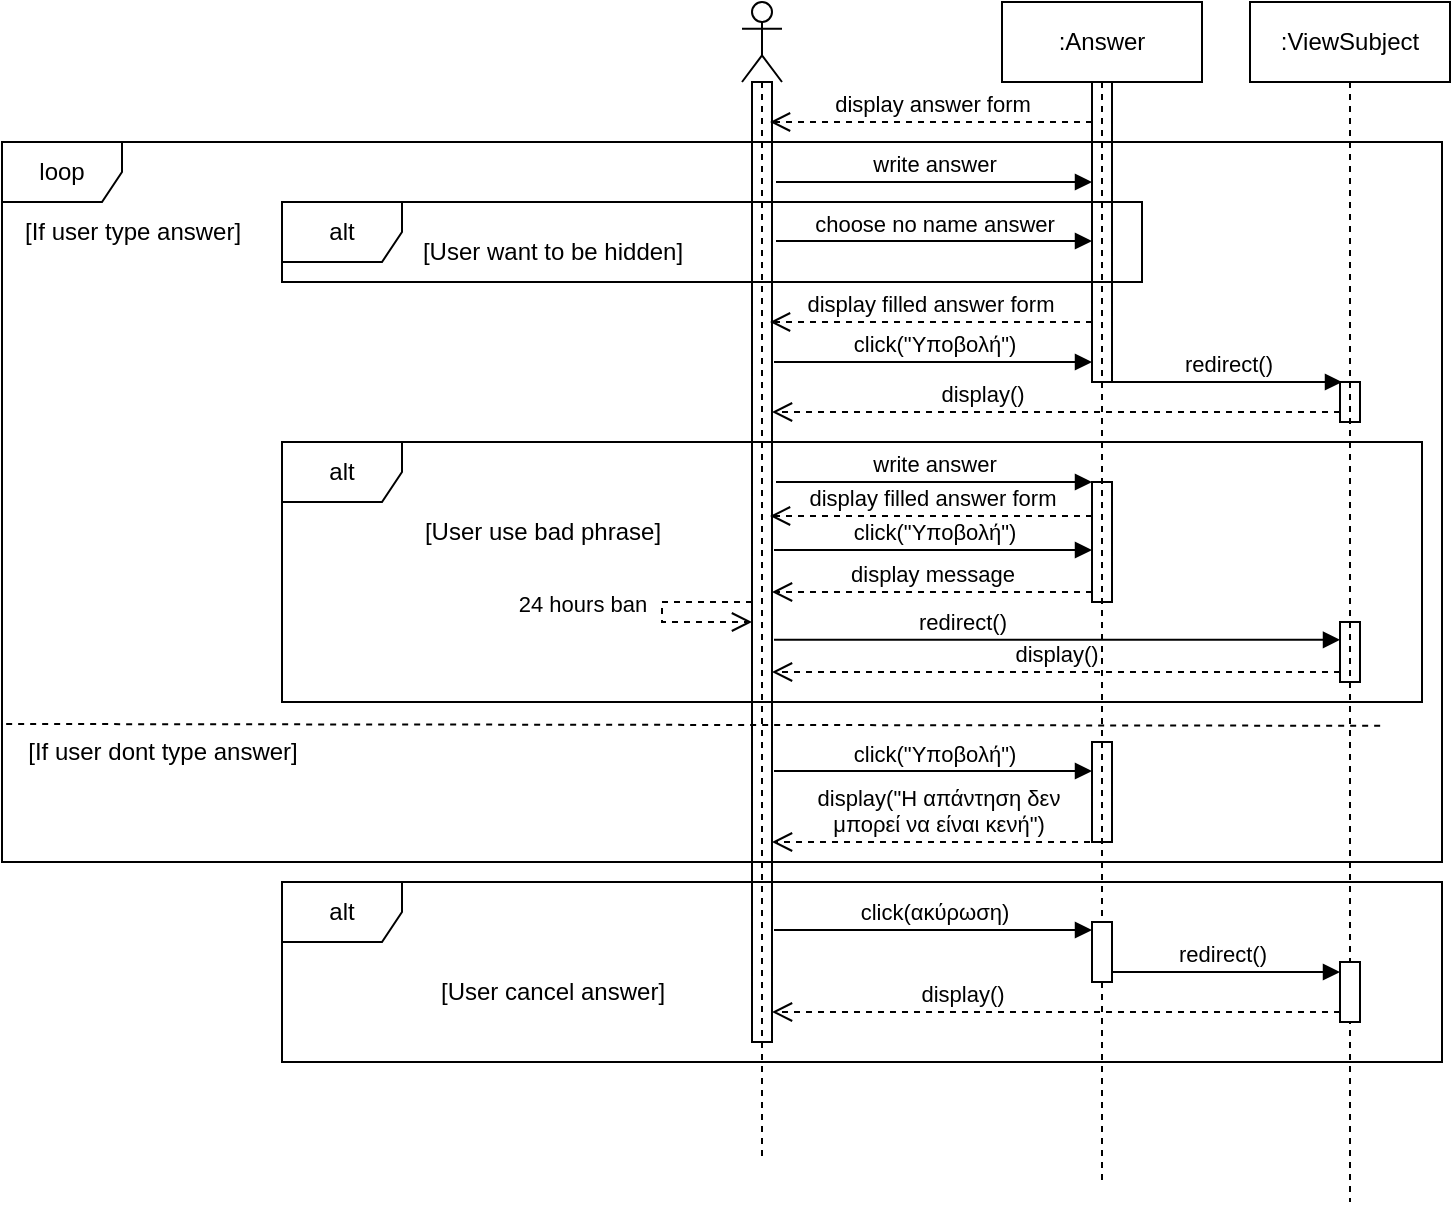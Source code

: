 <mxfile version="27.0.5">
  <diagram name="Σελίδα-1" id="nQr8qfGo8-mAm3RJc1jo">
    <mxGraphModel dx="1611" dy="1102" grid="1" gridSize="10" guides="1" tooltips="1" connect="1" arrows="1" fold="1" page="1" pageScale="1" pageWidth="827" pageHeight="1169" math="0" shadow="0" adaptiveColors="none">
      <root>
        <mxCell id="0" />
        <mxCell id="1" parent="0" />
        <mxCell id="SmGr0h7oMXAJf0F9QQOU-1" value="" style="html=1;points=[[0,0,0,0,5],[0,1,0,0,-5],[1,0,0,0,5],[1,1,0,0,-5]];perimeter=orthogonalPerimeter;outlineConnect=0;targetShapes=umlLifeline;portConstraint=eastwest;newEdgeStyle={&quot;curved&quot;:0,&quot;rounded&quot;:0};" vertex="1" parent="1">
          <mxGeometry x="115" y="160" width="10" height="480" as="geometry" />
        </mxCell>
        <mxCell id="SmGr0h7oMXAJf0F9QQOU-2" value="24 hours ban" style="html=1;verticalAlign=bottom;endArrow=open;dashed=1;endSize=8;curved=0;rounded=0;" edge="1" parent="1" source="SmGr0h7oMXAJf0F9QQOU-1" target="SmGr0h7oMXAJf0F9QQOU-1">
          <mxGeometry x="0.1" y="-40" relative="1" as="geometry">
            <mxPoint x="110" y="420" as="sourcePoint" />
            <mxPoint x="30" y="420" as="targetPoint" />
            <Array as="points">
              <mxPoint x="70" y="420" />
              <mxPoint x="70" y="430" />
            </Array>
            <mxPoint x="-40" y="-40" as="offset" />
          </mxGeometry>
        </mxCell>
        <mxCell id="SmGr0h7oMXAJf0F9QQOU-3" value="[User want to be hidden]" style="text;html=1;align=center;verticalAlign=middle;resizable=0;points=[];autosize=1;strokeColor=none;fillColor=none;" vertex="1" parent="1">
          <mxGeometry x="-60" y="230" width="150" height="30" as="geometry" />
        </mxCell>
        <mxCell id="SmGr0h7oMXAJf0F9QQOU-4" value="" style="html=1;points=[[0,0,0,0,5],[0,1,0,0,-5],[1,0,0,0,5],[1,1,0,0,-5]];perimeter=orthogonalPerimeter;outlineConnect=0;targetShapes=umlLifeline;portConstraint=eastwest;newEdgeStyle={&quot;curved&quot;:0,&quot;rounded&quot;:0};" vertex="1" parent="1">
          <mxGeometry x="285" y="160" width="10" height="150" as="geometry" />
        </mxCell>
        <mxCell id="SmGr0h7oMXAJf0F9QQOU-5" value="write answer" style="html=1;verticalAlign=bottom;endArrow=block;curved=0;rounded=0;entryX=-0.2;entryY=0.54;entryDx=0;entryDy=0;entryPerimeter=0;" edge="1" parent="1">
          <mxGeometry width="80" relative="1" as="geometry">
            <mxPoint x="127" y="210.0" as="sourcePoint" />
            <mxPoint x="285" y="210.0" as="targetPoint" />
          </mxGeometry>
        </mxCell>
        <mxCell id="SmGr0h7oMXAJf0F9QQOU-6" value="display answer form" style="html=1;verticalAlign=bottom;endArrow=open;dashed=1;endSize=8;curved=0;rounded=0;entryX=0.9;entryY=0.035;entryDx=0;entryDy=0;entryPerimeter=0;" edge="1" parent="1">
          <mxGeometry relative="1" as="geometry">
            <mxPoint x="285" y="180.0" as="sourcePoint" />
            <mxPoint x="124" y="180.0" as="targetPoint" />
          </mxGeometry>
        </mxCell>
        <mxCell id="SmGr0h7oMXAJf0F9QQOU-7" value="choose no name answer" style="html=1;verticalAlign=bottom;endArrow=block;curved=0;rounded=0;exitX=1.2;exitY=0.097;exitDx=0;exitDy=0;exitPerimeter=0;" edge="1" parent="1">
          <mxGeometry width="80" relative="1" as="geometry">
            <mxPoint x="127" y="239.5" as="sourcePoint" />
            <mxPoint x="285" y="239.5" as="targetPoint" />
          </mxGeometry>
        </mxCell>
        <mxCell id="SmGr0h7oMXAJf0F9QQOU-8" value="alt" style="shape=umlFrame;whiteSpace=wrap;html=1;pointerEvents=0;" vertex="1" parent="1">
          <mxGeometry x="-120" y="220" width="430" height="40" as="geometry" />
        </mxCell>
        <mxCell id="SmGr0h7oMXAJf0F9QQOU-9" value="display filled answer form" style="html=1;verticalAlign=bottom;endArrow=open;dashed=1;endSize=8;curved=0;rounded=0;" edge="1" parent="1">
          <mxGeometry x="0.006" relative="1" as="geometry">
            <mxPoint x="285" y="280" as="sourcePoint" />
            <mxPoint x="124" y="280" as="targetPoint" />
            <mxPoint as="offset" />
          </mxGeometry>
        </mxCell>
        <mxCell id="SmGr0h7oMXAJf0F9QQOU-10" value="loop" style="shape=umlFrame;whiteSpace=wrap;html=1;pointerEvents=0;" vertex="1" parent="1">
          <mxGeometry x="-260" y="190" width="720" height="360" as="geometry" />
        </mxCell>
        <mxCell id="SmGr0h7oMXAJf0F9QQOU-11" value="[If user type answer]" style="text;html=1;align=center;verticalAlign=middle;resizable=0;points=[];autosize=1;strokeColor=none;fillColor=none;" vertex="1" parent="1">
          <mxGeometry x="-260" y="220" width="130" height="30" as="geometry" />
        </mxCell>
        <mxCell id="SmGr0h7oMXAJf0F9QQOU-12" value="" style="html=1;points=[[0,0,0,0,5],[0,1,0,0,-5],[1,0,0,0,5],[1,1,0,0,-5]];perimeter=orthogonalPerimeter;outlineConnect=0;targetShapes=umlLifeline;portConstraint=eastwest;newEdgeStyle={&quot;curved&quot;:0,&quot;rounded&quot;:0};" vertex="1" parent="1">
          <mxGeometry x="409" y="310" width="10" height="20" as="geometry" />
        </mxCell>
        <mxCell id="SmGr0h7oMXAJf0F9QQOU-13" value="" style="html=1;points=[[0,0,0,0,5],[0,1,0,0,-5],[1,0,0,0,5],[1,1,0,0,-5]];perimeter=orthogonalPerimeter;outlineConnect=0;targetShapes=umlLifeline;portConstraint=eastwest;newEdgeStyle={&quot;curved&quot;:0,&quot;rounded&quot;:0};" vertex="1" parent="1">
          <mxGeometry x="409" y="430" width="10" height="30" as="geometry" />
        </mxCell>
        <mxCell id="SmGr0h7oMXAJf0F9QQOU-14" value="redirect()" style="html=1;verticalAlign=bottom;endArrow=block;curved=0;rounded=0;" edge="1" parent="1">
          <mxGeometry width="80" relative="1" as="geometry">
            <mxPoint x="295" y="310" as="sourcePoint" />
            <mxPoint x="410" y="310" as="targetPoint" />
          </mxGeometry>
        </mxCell>
        <mxCell id="SmGr0h7oMXAJf0F9QQOU-15" value="display()" style="html=1;verticalAlign=bottom;endArrow=open;dashed=1;endSize=8;curved=0;rounded=0;exitX=0;exitY=1;exitDx=0;exitDy=-5;exitPerimeter=0;" edge="1" parent="1" source="SmGr0h7oMXAJf0F9QQOU-12" target="SmGr0h7oMXAJf0F9QQOU-1">
          <mxGeometry x="0.261" relative="1" as="geometry">
            <mxPoint x="220" y="320" as="sourcePoint" />
            <mxPoint x="140" y="320" as="targetPoint" />
            <mxPoint as="offset" />
          </mxGeometry>
        </mxCell>
        <mxCell id="SmGr0h7oMXAJf0F9QQOU-16" value="alt" style="shape=umlFrame;whiteSpace=wrap;html=1;pointerEvents=0;" vertex="1" parent="1">
          <mxGeometry x="-120" y="340" width="570" height="130" as="geometry" />
        </mxCell>
        <mxCell id="SmGr0h7oMXAJf0F9QQOU-17" value="[User use bad phrase]" style="text;html=1;align=center;verticalAlign=middle;resizable=0;points=[];autosize=1;strokeColor=none;fillColor=none;" vertex="1" parent="1">
          <mxGeometry x="-60" y="370" width="140" height="30" as="geometry" />
        </mxCell>
        <mxCell id="SmGr0h7oMXAJf0F9QQOU-18" value="" style="html=1;points=[[0,0,0,0,5],[0,1,0,0,-5],[1,0,0,0,5],[1,1,0,0,-5]];perimeter=orthogonalPerimeter;outlineConnect=0;targetShapes=umlLifeline;portConstraint=eastwest;newEdgeStyle={&quot;curved&quot;:0,&quot;rounded&quot;:0};" vertex="1" parent="1">
          <mxGeometry x="285" y="360" width="10" height="60" as="geometry" />
        </mxCell>
        <mxCell id="SmGr0h7oMXAJf0F9QQOU-19" value="write answer" style="html=1;verticalAlign=bottom;endArrow=block;curved=0;rounded=0;entryX=-0.2;entryY=0.54;entryDx=0;entryDy=0;entryPerimeter=0;" edge="1" parent="1">
          <mxGeometry width="80" relative="1" as="geometry">
            <mxPoint x="127" y="360.0" as="sourcePoint" />
            <mxPoint x="285" y="360.0" as="targetPoint" />
          </mxGeometry>
        </mxCell>
        <mxCell id="SmGr0h7oMXAJf0F9QQOU-20" value="display filled answer form" style="html=1;verticalAlign=bottom;endArrow=open;dashed=1;endSize=8;curved=0;rounded=0;entryX=0.9;entryY=0.167;entryDx=0;entryDy=0;entryPerimeter=0;" edge="1" parent="1">
          <mxGeometry relative="1" as="geometry">
            <mxPoint x="285" y="377" as="sourcePoint" />
            <mxPoint x="124" y="377" as="targetPoint" />
          </mxGeometry>
        </mxCell>
        <mxCell id="SmGr0h7oMXAJf0F9QQOU-21" value="click(&quot;Υποβολή&quot;)" style="html=1;verticalAlign=bottom;endArrow=block;curved=0;rounded=0;" edge="1" parent="1">
          <mxGeometry width="80" relative="1" as="geometry">
            <mxPoint x="126" y="300" as="sourcePoint" />
            <mxPoint x="285" y="300" as="targetPoint" />
          </mxGeometry>
        </mxCell>
        <mxCell id="SmGr0h7oMXAJf0F9QQOU-22" value="click(&quot;Υποβολή&quot;)" style="html=1;verticalAlign=bottom;endArrow=block;curved=0;rounded=0;" edge="1" parent="1">
          <mxGeometry width="80" relative="1" as="geometry">
            <mxPoint x="126" y="394" as="sourcePoint" />
            <mxPoint x="285" y="394" as="targetPoint" />
          </mxGeometry>
        </mxCell>
        <mxCell id="SmGr0h7oMXAJf0F9QQOU-23" value="display message" style="html=1;verticalAlign=bottom;endArrow=open;dashed=1;endSize=8;curved=0;rounded=0;exitX=0;exitY=1;exitDx=0;exitDy=-5;exitPerimeter=0;" edge="1" parent="1" source="SmGr0h7oMXAJf0F9QQOU-18" target="SmGr0h7oMXAJf0F9QQOU-1">
          <mxGeometry relative="1" as="geometry">
            <mxPoint x="210" y="420" as="sourcePoint" />
            <mxPoint x="130" y="420" as="targetPoint" />
          </mxGeometry>
        </mxCell>
        <mxCell id="SmGr0h7oMXAJf0F9QQOU-24" value="" style="endArrow=none;dashed=1;html=1;rounded=0;exitX=0.013;exitY=0.033;exitDx=0;exitDy=0;exitPerimeter=0;entryX=1.001;entryY=0.645;entryDx=0;entryDy=0;entryPerimeter=0;" edge="1" parent="1" source="SmGr0h7oMXAJf0F9QQOU-25">
          <mxGeometry width="50" height="50" relative="1" as="geometry">
            <mxPoint x="-220" y="510" as="sourcePoint" />
            <mxPoint x="430.69" y="481.9" as="targetPoint" />
          </mxGeometry>
        </mxCell>
        <mxCell id="SmGr0h7oMXAJf0F9QQOU-25" value="[If user dont type answer]" style="text;html=1;align=center;verticalAlign=middle;resizable=0;points=[];autosize=1;strokeColor=none;fillColor=none;" vertex="1" parent="1">
          <mxGeometry x="-260" y="480" width="160" height="30" as="geometry" />
        </mxCell>
        <mxCell id="SmGr0h7oMXAJf0F9QQOU-26" value="display(&quot;Η απάντηση δεν&lt;div&gt;μπορεί να είναι κενή&quot;)&lt;/div&gt;" style="html=1;verticalAlign=bottom;endArrow=open;dashed=1;endSize=8;curved=0;rounded=0;exitX=0.5;exitY=1;exitDx=0;exitDy=0;exitPerimeter=0;" edge="1" parent="1" source="SmGr0h7oMXAJf0F9QQOU-28">
          <mxGeometry relative="1" as="geometry">
            <mxPoint x="230" y="530" as="sourcePoint" />
            <mxPoint x="125" y="540" as="targetPoint" />
          </mxGeometry>
        </mxCell>
        <mxCell id="SmGr0h7oMXAJf0F9QQOU-27" value="click(&quot;Υποβολή&quot;)" style="html=1;verticalAlign=bottom;endArrow=block;curved=0;rounded=0;" edge="1" parent="1">
          <mxGeometry width="80" relative="1" as="geometry">
            <mxPoint x="126" y="504.5" as="sourcePoint" />
            <mxPoint x="285" y="504.5" as="targetPoint" />
          </mxGeometry>
        </mxCell>
        <mxCell id="SmGr0h7oMXAJf0F9QQOU-28" value="" style="html=1;points=[[0,0,0,0,5],[0,1,0,0,-5],[1,0,0,0,5],[1,1,0,0,-5]];perimeter=orthogonalPerimeter;outlineConnect=0;targetShapes=umlLifeline;portConstraint=eastwest;newEdgeStyle={&quot;curved&quot;:0,&quot;rounded&quot;:0};" vertex="1" parent="1">
          <mxGeometry x="285" y="490" width="10" height="50" as="geometry" />
        </mxCell>
        <mxCell id="SmGr0h7oMXAJf0F9QQOU-29" value="redirect()" style="html=1;verticalAlign=bottom;endArrow=block;curved=0;rounded=0;exitX=1.1;exitY=0.581;exitDx=0;exitDy=0;exitPerimeter=0;" edge="1" parent="1" source="SmGr0h7oMXAJf0F9QQOU-1" target="SmGr0h7oMXAJf0F9QQOU-13">
          <mxGeometry x="-0.34" width="80" relative="1" as="geometry">
            <mxPoint x="130" y="440" as="sourcePoint" />
            <mxPoint x="210" y="440" as="targetPoint" />
            <mxPoint as="offset" />
          </mxGeometry>
        </mxCell>
        <mxCell id="SmGr0h7oMXAJf0F9QQOU-30" value="display()" style="html=1;verticalAlign=bottom;endArrow=open;dashed=1;endSize=8;curved=0;rounded=0;exitX=0;exitY=1;exitDx=0;exitDy=-5;exitPerimeter=0;" edge="1" parent="1" source="SmGr0h7oMXAJf0F9QQOU-13" target="SmGr0h7oMXAJf0F9QQOU-1">
          <mxGeometry relative="1" as="geometry">
            <mxPoint x="240" y="440" as="sourcePoint" />
            <mxPoint x="160" y="440" as="targetPoint" />
          </mxGeometry>
        </mxCell>
        <mxCell id="SmGr0h7oMXAJf0F9QQOU-31" value="" style="shape=umlLifeline;perimeter=lifelinePerimeter;whiteSpace=wrap;html=1;container=1;dropTarget=0;collapsible=0;recursiveResize=0;outlineConnect=0;portConstraint=eastwest;newEdgeStyle={&quot;curved&quot;:0,&quot;rounded&quot;:0};participant=umlActor;" vertex="1" parent="1">
          <mxGeometry x="110" y="120" width="20" height="580" as="geometry" />
        </mxCell>
        <mxCell id="SmGr0h7oMXAJf0F9QQOU-32" value=":Answer" style="shape=umlLifeline;perimeter=lifelinePerimeter;whiteSpace=wrap;html=1;container=1;dropTarget=0;collapsible=0;recursiveResize=0;outlineConnect=0;portConstraint=eastwest;newEdgeStyle={&quot;curved&quot;:0,&quot;rounded&quot;:0};" vertex="1" parent="1">
          <mxGeometry x="240" y="120" width="100" height="590" as="geometry" />
        </mxCell>
        <mxCell id="SmGr0h7oMXAJf0F9QQOU-33" value=":ViewSubject" style="shape=umlLifeline;perimeter=lifelinePerimeter;whiteSpace=wrap;html=1;container=1;dropTarget=0;collapsible=0;recursiveResize=0;outlineConnect=0;portConstraint=eastwest;newEdgeStyle={&quot;curved&quot;:0,&quot;rounded&quot;:0};" vertex="1" parent="1">
          <mxGeometry x="364" y="120" width="100" height="600" as="geometry" />
        </mxCell>
        <mxCell id="SmGr0h7oMXAJf0F9QQOU-34" value="alt" style="shape=umlFrame;whiteSpace=wrap;html=1;pointerEvents=0;" vertex="1" parent="1">
          <mxGeometry x="-120" y="560" width="580" height="90" as="geometry" />
        </mxCell>
        <mxCell id="SmGr0h7oMXAJf0F9QQOU-35" value="[User cancel answer]" style="text;html=1;align=center;verticalAlign=middle;resizable=0;points=[];autosize=1;strokeColor=none;fillColor=none;" vertex="1" parent="1">
          <mxGeometry x="-55" y="600" width="140" height="30" as="geometry" />
        </mxCell>
        <mxCell id="SmGr0h7oMXAJf0F9QQOU-41" value="" style="html=1;points=[[0,0,0,0,5],[0,1,0,0,-5],[1,0,0,0,5],[1,1,0,0,-5]];perimeter=orthogonalPerimeter;outlineConnect=0;targetShapes=umlLifeline;portConstraint=eastwest;newEdgeStyle={&quot;curved&quot;:0,&quot;rounded&quot;:0};" vertex="1" parent="1">
          <mxGeometry x="409" y="600" width="10" height="30" as="geometry" />
        </mxCell>
        <mxCell id="SmGr0h7oMXAJf0F9QQOU-42" value="" style="html=1;points=[[0,0,0,0,5],[0,1,0,0,-5],[1,0,0,0,5],[1,1,0,0,-5]];perimeter=orthogonalPerimeter;outlineConnect=0;targetShapes=umlLifeline;portConstraint=eastwest;newEdgeStyle={&quot;curved&quot;:0,&quot;rounded&quot;:0};" vertex="1" parent="1">
          <mxGeometry x="285" y="580" width="10" height="30" as="geometry" />
        </mxCell>
        <mxCell id="SmGr0h7oMXAJf0F9QQOU-43" value="click(ακύρωση)" style="html=1;verticalAlign=bottom;endArrow=block;curved=0;rounded=0;" edge="1" parent="1">
          <mxGeometry width="80" relative="1" as="geometry">
            <mxPoint x="126" y="584" as="sourcePoint" />
            <mxPoint x="285" y="584" as="targetPoint" />
          </mxGeometry>
        </mxCell>
        <mxCell id="SmGr0h7oMXAJf0F9QQOU-44" value="redirect()" style="html=1;verticalAlign=bottom;endArrow=block;curved=0;rounded=0;exitX=1;exitY=1;exitDx=0;exitDy=-5;exitPerimeter=0;" edge="1" parent="1" target="SmGr0h7oMXAJf0F9QQOU-41" source="SmGr0h7oMXAJf0F9QQOU-42">
          <mxGeometry x="-0.035" width="80" relative="1" as="geometry">
            <mxPoint x="125" y="625" as="sourcePoint" />
            <mxPoint x="210" y="630" as="targetPoint" />
            <mxPoint as="offset" />
          </mxGeometry>
        </mxCell>
        <mxCell id="SmGr0h7oMXAJf0F9QQOU-45" value="display()" style="html=1;verticalAlign=bottom;endArrow=open;dashed=1;endSize=8;curved=0;rounded=0;exitX=0;exitY=1;exitDx=0;exitDy=-5;exitPerimeter=0;" edge="1" parent="1" source="SmGr0h7oMXAJf0F9QQOU-41" target="SmGr0h7oMXAJf0F9QQOU-1">
          <mxGeometry x="0.331" relative="1" as="geometry">
            <mxPoint x="240" y="630" as="sourcePoint" />
            <mxPoint x="125" y="645" as="targetPoint" />
            <mxPoint as="offset" />
          </mxGeometry>
        </mxCell>
      </root>
    </mxGraphModel>
  </diagram>
</mxfile>
